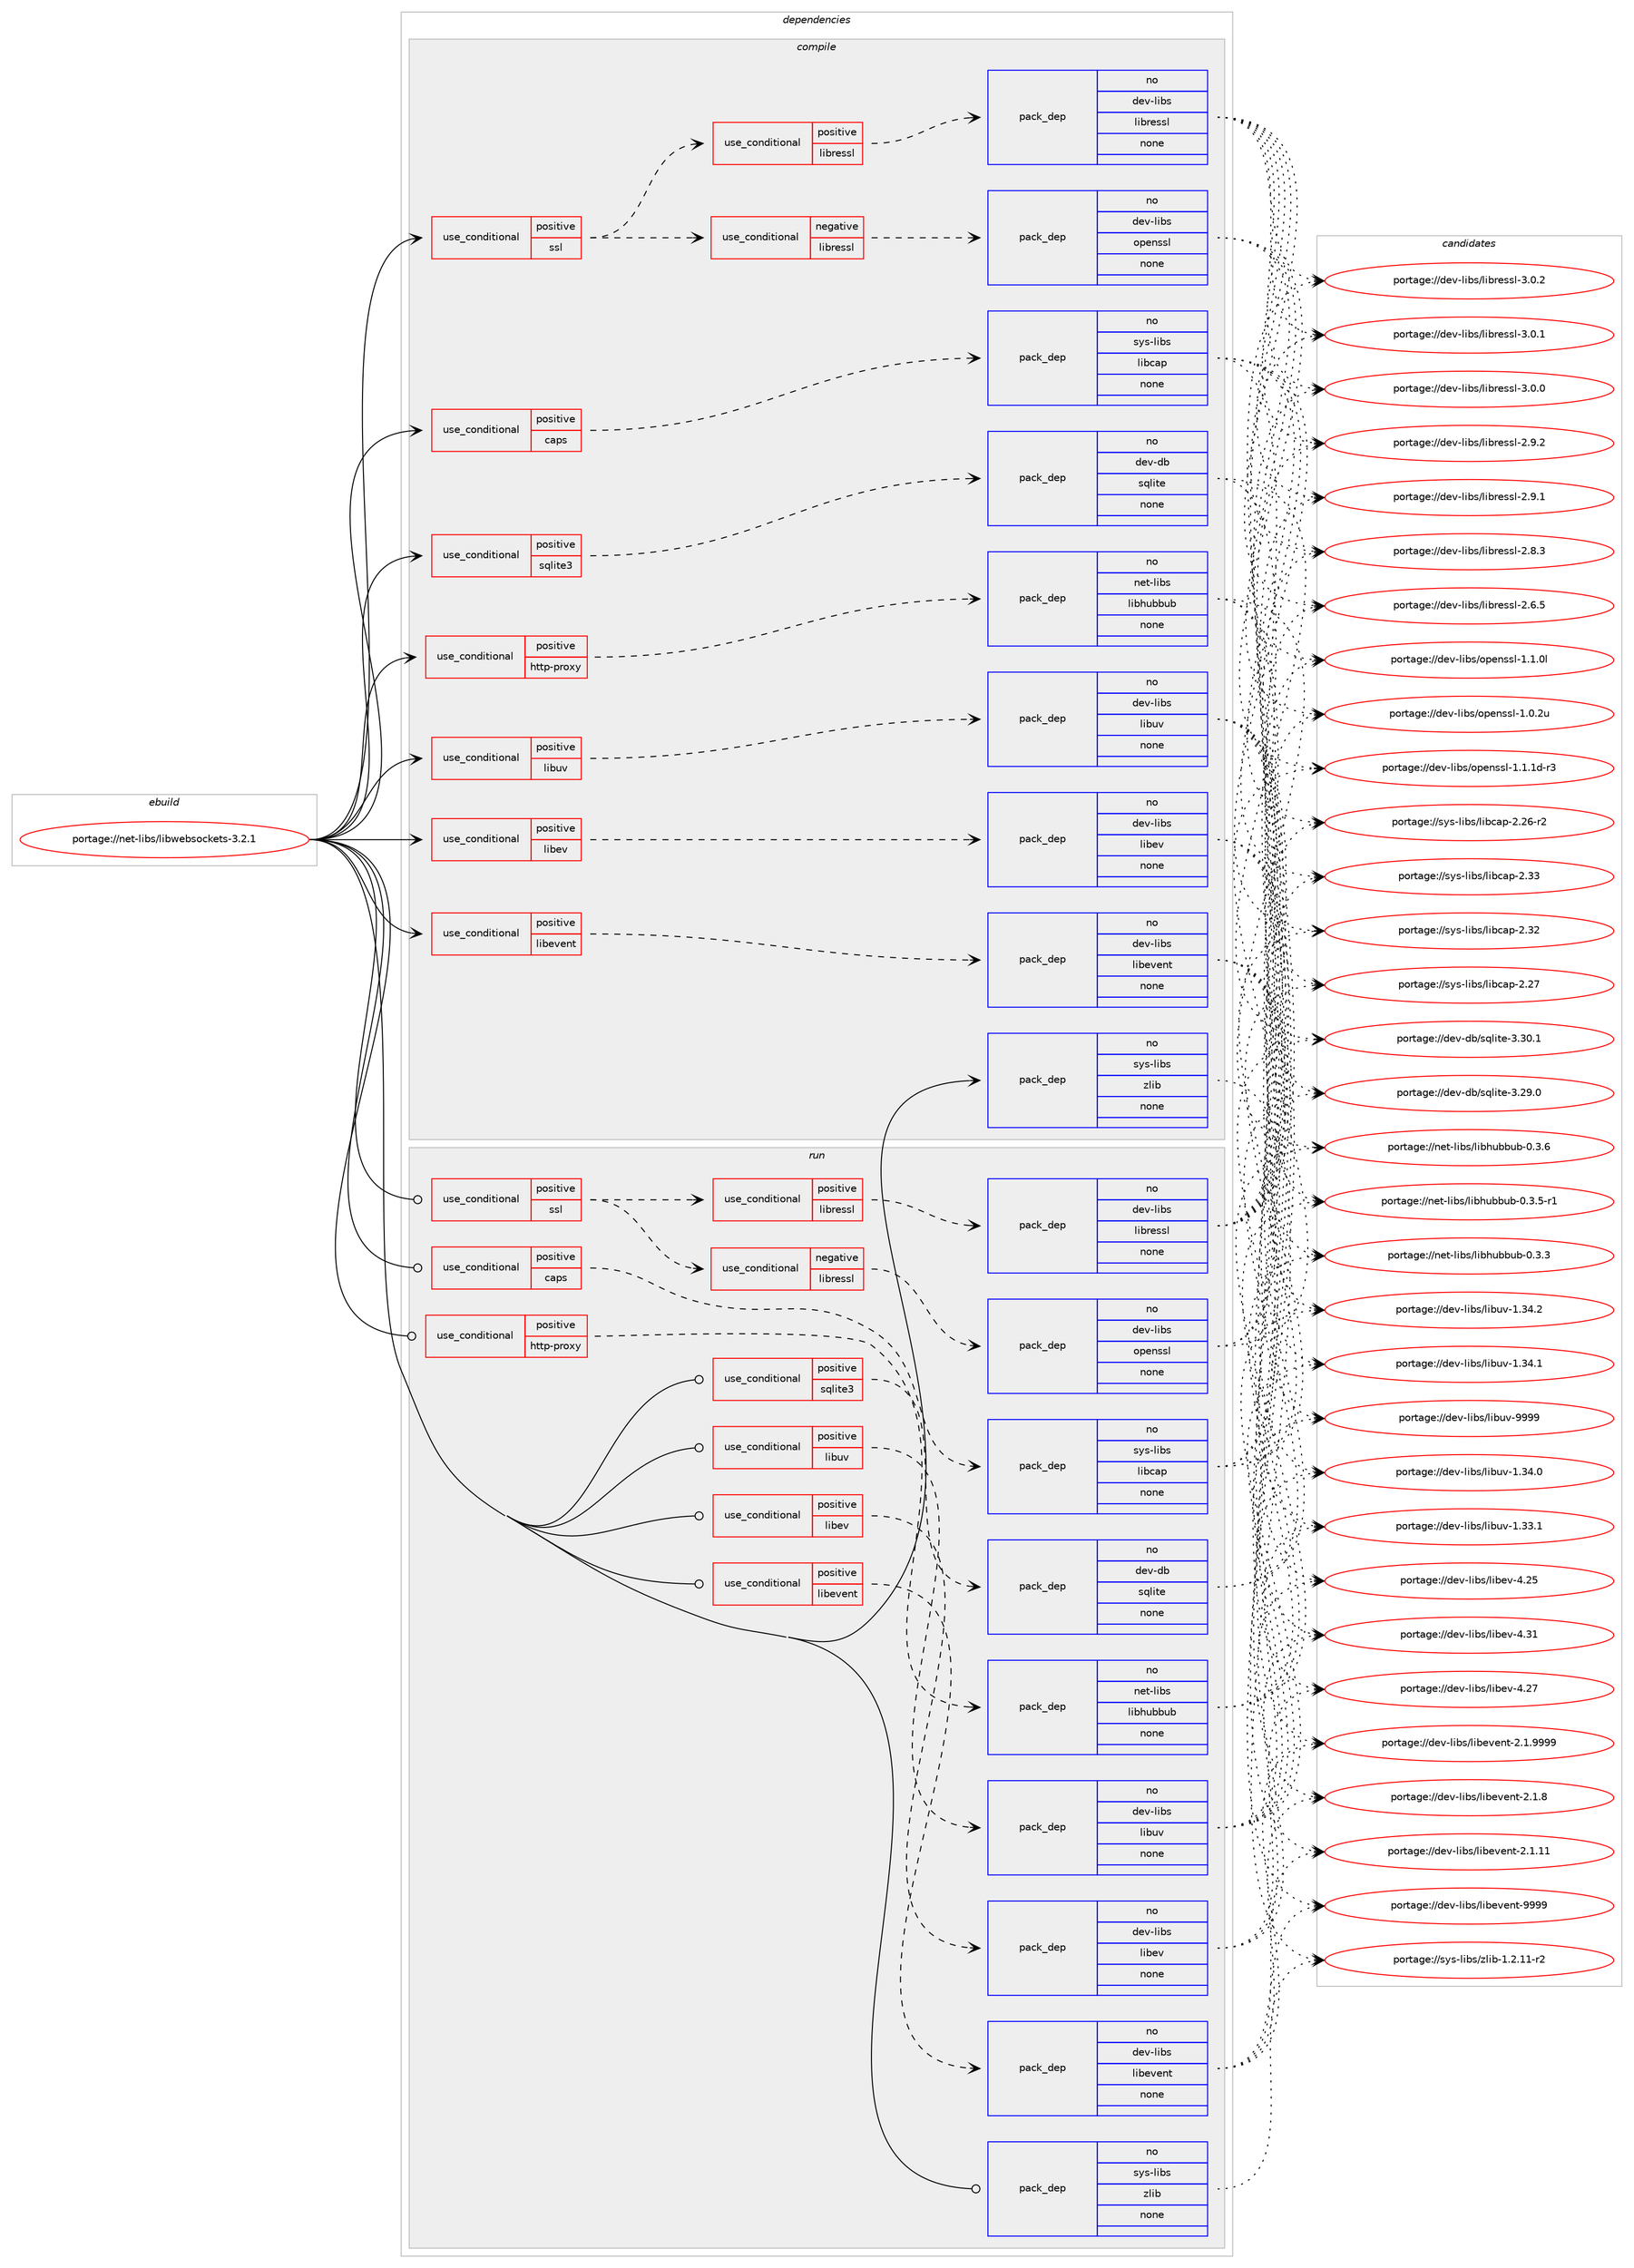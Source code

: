 digraph prolog {

# *************
# Graph options
# *************

newrank=true;
concentrate=true;
compound=true;
graph [rankdir=LR,fontname=Helvetica,fontsize=10,ranksep=1.5];#, ranksep=2.5, nodesep=0.2];
edge  [arrowhead=vee];
node  [fontname=Helvetica,fontsize=10];

# **********
# The ebuild
# **********

subgraph cluster_leftcol {
color=gray;
rank=same;
label=<<i>ebuild</i>>;
id [label="portage://net-libs/libwebsockets-3.2.1", color=red, width=4, href="../net-libs/libwebsockets-3.2.1.svg"];
}

# ****************
# The dependencies
# ****************

subgraph cluster_midcol {
color=gray;
label=<<i>dependencies</i>>;
subgraph cluster_compile {
fillcolor="#eeeeee";
style=filled;
label=<<i>compile</i>>;
subgraph cond11628 {
dependency58513 [label=<<TABLE BORDER="0" CELLBORDER="1" CELLSPACING="0" CELLPADDING="4"><TR><TD ROWSPAN="3" CELLPADDING="10">use_conditional</TD></TR><TR><TD>positive</TD></TR><TR><TD>caps</TD></TR></TABLE>>, shape=none, color=red];
subgraph pack45719 {
dependency58514 [label=<<TABLE BORDER="0" CELLBORDER="1" CELLSPACING="0" CELLPADDING="4" WIDTH="220"><TR><TD ROWSPAN="6" CELLPADDING="30">pack_dep</TD></TR><TR><TD WIDTH="110">no</TD></TR><TR><TD>sys-libs</TD></TR><TR><TD>libcap</TD></TR><TR><TD>none</TD></TR><TR><TD></TD></TR></TABLE>>, shape=none, color=blue];
}
dependency58513:e -> dependency58514:w [weight=20,style="dashed",arrowhead="vee"];
}
id:e -> dependency58513:w [weight=20,style="solid",arrowhead="vee"];
subgraph cond11629 {
dependency58515 [label=<<TABLE BORDER="0" CELLBORDER="1" CELLSPACING="0" CELLPADDING="4"><TR><TD ROWSPAN="3" CELLPADDING="10">use_conditional</TD></TR><TR><TD>positive</TD></TR><TR><TD>http-proxy</TD></TR></TABLE>>, shape=none, color=red];
subgraph pack45720 {
dependency58516 [label=<<TABLE BORDER="0" CELLBORDER="1" CELLSPACING="0" CELLPADDING="4" WIDTH="220"><TR><TD ROWSPAN="6" CELLPADDING="30">pack_dep</TD></TR><TR><TD WIDTH="110">no</TD></TR><TR><TD>net-libs</TD></TR><TR><TD>libhubbub</TD></TR><TR><TD>none</TD></TR><TR><TD></TD></TR></TABLE>>, shape=none, color=blue];
}
dependency58515:e -> dependency58516:w [weight=20,style="dashed",arrowhead="vee"];
}
id:e -> dependency58515:w [weight=20,style="solid",arrowhead="vee"];
subgraph cond11630 {
dependency58517 [label=<<TABLE BORDER="0" CELLBORDER="1" CELLSPACING="0" CELLPADDING="4"><TR><TD ROWSPAN="3" CELLPADDING="10">use_conditional</TD></TR><TR><TD>positive</TD></TR><TR><TD>libev</TD></TR></TABLE>>, shape=none, color=red];
subgraph pack45721 {
dependency58518 [label=<<TABLE BORDER="0" CELLBORDER="1" CELLSPACING="0" CELLPADDING="4" WIDTH="220"><TR><TD ROWSPAN="6" CELLPADDING="30">pack_dep</TD></TR><TR><TD WIDTH="110">no</TD></TR><TR><TD>dev-libs</TD></TR><TR><TD>libev</TD></TR><TR><TD>none</TD></TR><TR><TD></TD></TR></TABLE>>, shape=none, color=blue];
}
dependency58517:e -> dependency58518:w [weight=20,style="dashed",arrowhead="vee"];
}
id:e -> dependency58517:w [weight=20,style="solid",arrowhead="vee"];
subgraph cond11631 {
dependency58519 [label=<<TABLE BORDER="0" CELLBORDER="1" CELLSPACING="0" CELLPADDING="4"><TR><TD ROWSPAN="3" CELLPADDING="10">use_conditional</TD></TR><TR><TD>positive</TD></TR><TR><TD>libevent</TD></TR></TABLE>>, shape=none, color=red];
subgraph pack45722 {
dependency58520 [label=<<TABLE BORDER="0" CELLBORDER="1" CELLSPACING="0" CELLPADDING="4" WIDTH="220"><TR><TD ROWSPAN="6" CELLPADDING="30">pack_dep</TD></TR><TR><TD WIDTH="110">no</TD></TR><TR><TD>dev-libs</TD></TR><TR><TD>libevent</TD></TR><TR><TD>none</TD></TR><TR><TD></TD></TR></TABLE>>, shape=none, color=blue];
}
dependency58519:e -> dependency58520:w [weight=20,style="dashed",arrowhead="vee"];
}
id:e -> dependency58519:w [weight=20,style="solid",arrowhead="vee"];
subgraph cond11632 {
dependency58521 [label=<<TABLE BORDER="0" CELLBORDER="1" CELLSPACING="0" CELLPADDING="4"><TR><TD ROWSPAN="3" CELLPADDING="10">use_conditional</TD></TR><TR><TD>positive</TD></TR><TR><TD>libuv</TD></TR></TABLE>>, shape=none, color=red];
subgraph pack45723 {
dependency58522 [label=<<TABLE BORDER="0" CELLBORDER="1" CELLSPACING="0" CELLPADDING="4" WIDTH="220"><TR><TD ROWSPAN="6" CELLPADDING="30">pack_dep</TD></TR><TR><TD WIDTH="110">no</TD></TR><TR><TD>dev-libs</TD></TR><TR><TD>libuv</TD></TR><TR><TD>none</TD></TR><TR><TD></TD></TR></TABLE>>, shape=none, color=blue];
}
dependency58521:e -> dependency58522:w [weight=20,style="dashed",arrowhead="vee"];
}
id:e -> dependency58521:w [weight=20,style="solid",arrowhead="vee"];
subgraph cond11633 {
dependency58523 [label=<<TABLE BORDER="0" CELLBORDER="1" CELLSPACING="0" CELLPADDING="4"><TR><TD ROWSPAN="3" CELLPADDING="10">use_conditional</TD></TR><TR><TD>positive</TD></TR><TR><TD>sqlite3</TD></TR></TABLE>>, shape=none, color=red];
subgraph pack45724 {
dependency58524 [label=<<TABLE BORDER="0" CELLBORDER="1" CELLSPACING="0" CELLPADDING="4" WIDTH="220"><TR><TD ROWSPAN="6" CELLPADDING="30">pack_dep</TD></TR><TR><TD WIDTH="110">no</TD></TR><TR><TD>dev-db</TD></TR><TR><TD>sqlite</TD></TR><TR><TD>none</TD></TR><TR><TD></TD></TR></TABLE>>, shape=none, color=blue];
}
dependency58523:e -> dependency58524:w [weight=20,style="dashed",arrowhead="vee"];
}
id:e -> dependency58523:w [weight=20,style="solid",arrowhead="vee"];
subgraph cond11634 {
dependency58525 [label=<<TABLE BORDER="0" CELLBORDER="1" CELLSPACING="0" CELLPADDING="4"><TR><TD ROWSPAN="3" CELLPADDING="10">use_conditional</TD></TR><TR><TD>positive</TD></TR><TR><TD>ssl</TD></TR></TABLE>>, shape=none, color=red];
subgraph cond11635 {
dependency58526 [label=<<TABLE BORDER="0" CELLBORDER="1" CELLSPACING="0" CELLPADDING="4"><TR><TD ROWSPAN="3" CELLPADDING="10">use_conditional</TD></TR><TR><TD>negative</TD></TR><TR><TD>libressl</TD></TR></TABLE>>, shape=none, color=red];
subgraph pack45725 {
dependency58527 [label=<<TABLE BORDER="0" CELLBORDER="1" CELLSPACING="0" CELLPADDING="4" WIDTH="220"><TR><TD ROWSPAN="6" CELLPADDING="30">pack_dep</TD></TR><TR><TD WIDTH="110">no</TD></TR><TR><TD>dev-libs</TD></TR><TR><TD>openssl</TD></TR><TR><TD>none</TD></TR><TR><TD></TD></TR></TABLE>>, shape=none, color=blue];
}
dependency58526:e -> dependency58527:w [weight=20,style="dashed",arrowhead="vee"];
}
dependency58525:e -> dependency58526:w [weight=20,style="dashed",arrowhead="vee"];
subgraph cond11636 {
dependency58528 [label=<<TABLE BORDER="0" CELLBORDER="1" CELLSPACING="0" CELLPADDING="4"><TR><TD ROWSPAN="3" CELLPADDING="10">use_conditional</TD></TR><TR><TD>positive</TD></TR><TR><TD>libressl</TD></TR></TABLE>>, shape=none, color=red];
subgraph pack45726 {
dependency58529 [label=<<TABLE BORDER="0" CELLBORDER="1" CELLSPACING="0" CELLPADDING="4" WIDTH="220"><TR><TD ROWSPAN="6" CELLPADDING="30">pack_dep</TD></TR><TR><TD WIDTH="110">no</TD></TR><TR><TD>dev-libs</TD></TR><TR><TD>libressl</TD></TR><TR><TD>none</TD></TR><TR><TD></TD></TR></TABLE>>, shape=none, color=blue];
}
dependency58528:e -> dependency58529:w [weight=20,style="dashed",arrowhead="vee"];
}
dependency58525:e -> dependency58528:w [weight=20,style="dashed",arrowhead="vee"];
}
id:e -> dependency58525:w [weight=20,style="solid",arrowhead="vee"];
subgraph pack45727 {
dependency58530 [label=<<TABLE BORDER="0" CELLBORDER="1" CELLSPACING="0" CELLPADDING="4" WIDTH="220"><TR><TD ROWSPAN="6" CELLPADDING="30">pack_dep</TD></TR><TR><TD WIDTH="110">no</TD></TR><TR><TD>sys-libs</TD></TR><TR><TD>zlib</TD></TR><TR><TD>none</TD></TR><TR><TD></TD></TR></TABLE>>, shape=none, color=blue];
}
id:e -> dependency58530:w [weight=20,style="solid",arrowhead="vee"];
}
subgraph cluster_compileandrun {
fillcolor="#eeeeee";
style=filled;
label=<<i>compile and run</i>>;
}
subgraph cluster_run {
fillcolor="#eeeeee";
style=filled;
label=<<i>run</i>>;
subgraph cond11637 {
dependency58531 [label=<<TABLE BORDER="0" CELLBORDER="1" CELLSPACING="0" CELLPADDING="4"><TR><TD ROWSPAN="3" CELLPADDING="10">use_conditional</TD></TR><TR><TD>positive</TD></TR><TR><TD>caps</TD></TR></TABLE>>, shape=none, color=red];
subgraph pack45728 {
dependency58532 [label=<<TABLE BORDER="0" CELLBORDER="1" CELLSPACING="0" CELLPADDING="4" WIDTH="220"><TR><TD ROWSPAN="6" CELLPADDING="30">pack_dep</TD></TR><TR><TD WIDTH="110">no</TD></TR><TR><TD>sys-libs</TD></TR><TR><TD>libcap</TD></TR><TR><TD>none</TD></TR><TR><TD></TD></TR></TABLE>>, shape=none, color=blue];
}
dependency58531:e -> dependency58532:w [weight=20,style="dashed",arrowhead="vee"];
}
id:e -> dependency58531:w [weight=20,style="solid",arrowhead="odot"];
subgraph cond11638 {
dependency58533 [label=<<TABLE BORDER="0" CELLBORDER="1" CELLSPACING="0" CELLPADDING="4"><TR><TD ROWSPAN="3" CELLPADDING="10">use_conditional</TD></TR><TR><TD>positive</TD></TR><TR><TD>http-proxy</TD></TR></TABLE>>, shape=none, color=red];
subgraph pack45729 {
dependency58534 [label=<<TABLE BORDER="0" CELLBORDER="1" CELLSPACING="0" CELLPADDING="4" WIDTH="220"><TR><TD ROWSPAN="6" CELLPADDING="30">pack_dep</TD></TR><TR><TD WIDTH="110">no</TD></TR><TR><TD>net-libs</TD></TR><TR><TD>libhubbub</TD></TR><TR><TD>none</TD></TR><TR><TD></TD></TR></TABLE>>, shape=none, color=blue];
}
dependency58533:e -> dependency58534:w [weight=20,style="dashed",arrowhead="vee"];
}
id:e -> dependency58533:w [weight=20,style="solid",arrowhead="odot"];
subgraph cond11639 {
dependency58535 [label=<<TABLE BORDER="0" CELLBORDER="1" CELLSPACING="0" CELLPADDING="4"><TR><TD ROWSPAN="3" CELLPADDING="10">use_conditional</TD></TR><TR><TD>positive</TD></TR><TR><TD>libev</TD></TR></TABLE>>, shape=none, color=red];
subgraph pack45730 {
dependency58536 [label=<<TABLE BORDER="0" CELLBORDER="1" CELLSPACING="0" CELLPADDING="4" WIDTH="220"><TR><TD ROWSPAN="6" CELLPADDING="30">pack_dep</TD></TR><TR><TD WIDTH="110">no</TD></TR><TR><TD>dev-libs</TD></TR><TR><TD>libev</TD></TR><TR><TD>none</TD></TR><TR><TD></TD></TR></TABLE>>, shape=none, color=blue];
}
dependency58535:e -> dependency58536:w [weight=20,style="dashed",arrowhead="vee"];
}
id:e -> dependency58535:w [weight=20,style="solid",arrowhead="odot"];
subgraph cond11640 {
dependency58537 [label=<<TABLE BORDER="0" CELLBORDER="1" CELLSPACING="0" CELLPADDING="4"><TR><TD ROWSPAN="3" CELLPADDING="10">use_conditional</TD></TR><TR><TD>positive</TD></TR><TR><TD>libevent</TD></TR></TABLE>>, shape=none, color=red];
subgraph pack45731 {
dependency58538 [label=<<TABLE BORDER="0" CELLBORDER="1" CELLSPACING="0" CELLPADDING="4" WIDTH="220"><TR><TD ROWSPAN="6" CELLPADDING="30">pack_dep</TD></TR><TR><TD WIDTH="110">no</TD></TR><TR><TD>dev-libs</TD></TR><TR><TD>libevent</TD></TR><TR><TD>none</TD></TR><TR><TD></TD></TR></TABLE>>, shape=none, color=blue];
}
dependency58537:e -> dependency58538:w [weight=20,style="dashed",arrowhead="vee"];
}
id:e -> dependency58537:w [weight=20,style="solid",arrowhead="odot"];
subgraph cond11641 {
dependency58539 [label=<<TABLE BORDER="0" CELLBORDER="1" CELLSPACING="0" CELLPADDING="4"><TR><TD ROWSPAN="3" CELLPADDING="10">use_conditional</TD></TR><TR><TD>positive</TD></TR><TR><TD>libuv</TD></TR></TABLE>>, shape=none, color=red];
subgraph pack45732 {
dependency58540 [label=<<TABLE BORDER="0" CELLBORDER="1" CELLSPACING="0" CELLPADDING="4" WIDTH="220"><TR><TD ROWSPAN="6" CELLPADDING="30">pack_dep</TD></TR><TR><TD WIDTH="110">no</TD></TR><TR><TD>dev-libs</TD></TR><TR><TD>libuv</TD></TR><TR><TD>none</TD></TR><TR><TD></TD></TR></TABLE>>, shape=none, color=blue];
}
dependency58539:e -> dependency58540:w [weight=20,style="dashed",arrowhead="vee"];
}
id:e -> dependency58539:w [weight=20,style="solid",arrowhead="odot"];
subgraph cond11642 {
dependency58541 [label=<<TABLE BORDER="0" CELLBORDER="1" CELLSPACING="0" CELLPADDING="4"><TR><TD ROWSPAN="3" CELLPADDING="10">use_conditional</TD></TR><TR><TD>positive</TD></TR><TR><TD>sqlite3</TD></TR></TABLE>>, shape=none, color=red];
subgraph pack45733 {
dependency58542 [label=<<TABLE BORDER="0" CELLBORDER="1" CELLSPACING="0" CELLPADDING="4" WIDTH="220"><TR><TD ROWSPAN="6" CELLPADDING="30">pack_dep</TD></TR><TR><TD WIDTH="110">no</TD></TR><TR><TD>dev-db</TD></TR><TR><TD>sqlite</TD></TR><TR><TD>none</TD></TR><TR><TD></TD></TR></TABLE>>, shape=none, color=blue];
}
dependency58541:e -> dependency58542:w [weight=20,style="dashed",arrowhead="vee"];
}
id:e -> dependency58541:w [weight=20,style="solid",arrowhead="odot"];
subgraph cond11643 {
dependency58543 [label=<<TABLE BORDER="0" CELLBORDER="1" CELLSPACING="0" CELLPADDING="4"><TR><TD ROWSPAN="3" CELLPADDING="10">use_conditional</TD></TR><TR><TD>positive</TD></TR><TR><TD>ssl</TD></TR></TABLE>>, shape=none, color=red];
subgraph cond11644 {
dependency58544 [label=<<TABLE BORDER="0" CELLBORDER="1" CELLSPACING="0" CELLPADDING="4"><TR><TD ROWSPAN="3" CELLPADDING="10">use_conditional</TD></TR><TR><TD>negative</TD></TR><TR><TD>libressl</TD></TR></TABLE>>, shape=none, color=red];
subgraph pack45734 {
dependency58545 [label=<<TABLE BORDER="0" CELLBORDER="1" CELLSPACING="0" CELLPADDING="4" WIDTH="220"><TR><TD ROWSPAN="6" CELLPADDING="30">pack_dep</TD></TR><TR><TD WIDTH="110">no</TD></TR><TR><TD>dev-libs</TD></TR><TR><TD>openssl</TD></TR><TR><TD>none</TD></TR><TR><TD></TD></TR></TABLE>>, shape=none, color=blue];
}
dependency58544:e -> dependency58545:w [weight=20,style="dashed",arrowhead="vee"];
}
dependency58543:e -> dependency58544:w [weight=20,style="dashed",arrowhead="vee"];
subgraph cond11645 {
dependency58546 [label=<<TABLE BORDER="0" CELLBORDER="1" CELLSPACING="0" CELLPADDING="4"><TR><TD ROWSPAN="3" CELLPADDING="10">use_conditional</TD></TR><TR><TD>positive</TD></TR><TR><TD>libressl</TD></TR></TABLE>>, shape=none, color=red];
subgraph pack45735 {
dependency58547 [label=<<TABLE BORDER="0" CELLBORDER="1" CELLSPACING="0" CELLPADDING="4" WIDTH="220"><TR><TD ROWSPAN="6" CELLPADDING="30">pack_dep</TD></TR><TR><TD WIDTH="110">no</TD></TR><TR><TD>dev-libs</TD></TR><TR><TD>libressl</TD></TR><TR><TD>none</TD></TR><TR><TD></TD></TR></TABLE>>, shape=none, color=blue];
}
dependency58546:e -> dependency58547:w [weight=20,style="dashed",arrowhead="vee"];
}
dependency58543:e -> dependency58546:w [weight=20,style="dashed",arrowhead="vee"];
}
id:e -> dependency58543:w [weight=20,style="solid",arrowhead="odot"];
subgraph pack45736 {
dependency58548 [label=<<TABLE BORDER="0" CELLBORDER="1" CELLSPACING="0" CELLPADDING="4" WIDTH="220"><TR><TD ROWSPAN="6" CELLPADDING="30">pack_dep</TD></TR><TR><TD WIDTH="110">no</TD></TR><TR><TD>sys-libs</TD></TR><TR><TD>zlib</TD></TR><TR><TD>none</TD></TR><TR><TD></TD></TR></TABLE>>, shape=none, color=blue];
}
id:e -> dependency58548:w [weight=20,style="solid",arrowhead="odot"];
}
}

# **************
# The candidates
# **************

subgraph cluster_choices {
rank=same;
color=gray;
label=<<i>candidates</i>>;

subgraph choice45719 {
color=black;
nodesep=1;
choice1151211154510810598115471081059899971124550465151 [label="portage://sys-libs/libcap-2.33", color=red, width=4,href="../sys-libs/libcap-2.33.svg"];
choice1151211154510810598115471081059899971124550465150 [label="portage://sys-libs/libcap-2.32", color=red, width=4,href="../sys-libs/libcap-2.32.svg"];
choice1151211154510810598115471081059899971124550465055 [label="portage://sys-libs/libcap-2.27", color=red, width=4,href="../sys-libs/libcap-2.27.svg"];
choice11512111545108105981154710810598999711245504650544511450 [label="portage://sys-libs/libcap-2.26-r2", color=red, width=4,href="../sys-libs/libcap-2.26-r2.svg"];
dependency58514:e -> choice1151211154510810598115471081059899971124550465151:w [style=dotted,weight="100"];
dependency58514:e -> choice1151211154510810598115471081059899971124550465150:w [style=dotted,weight="100"];
dependency58514:e -> choice1151211154510810598115471081059899971124550465055:w [style=dotted,weight="100"];
dependency58514:e -> choice11512111545108105981154710810598999711245504650544511450:w [style=dotted,weight="100"];
}
subgraph choice45720 {
color=black;
nodesep=1;
choice11010111645108105981154710810598104117989811798454846514654 [label="portage://net-libs/libhubbub-0.3.6", color=red, width=4,href="../net-libs/libhubbub-0.3.6.svg"];
choice110101116451081059811547108105981041179898117984548465146534511449 [label="portage://net-libs/libhubbub-0.3.5-r1", color=red, width=4,href="../net-libs/libhubbub-0.3.5-r1.svg"];
choice11010111645108105981154710810598104117989811798454846514651 [label="portage://net-libs/libhubbub-0.3.3", color=red, width=4,href="../net-libs/libhubbub-0.3.3.svg"];
dependency58516:e -> choice11010111645108105981154710810598104117989811798454846514654:w [style=dotted,weight="100"];
dependency58516:e -> choice110101116451081059811547108105981041179898117984548465146534511449:w [style=dotted,weight="100"];
dependency58516:e -> choice11010111645108105981154710810598104117989811798454846514651:w [style=dotted,weight="100"];
}
subgraph choice45721 {
color=black;
nodesep=1;
choice100101118451081059811547108105981011184552465149 [label="portage://dev-libs/libev-4.31", color=red, width=4,href="../dev-libs/libev-4.31.svg"];
choice100101118451081059811547108105981011184552465055 [label="portage://dev-libs/libev-4.27", color=red, width=4,href="../dev-libs/libev-4.27.svg"];
choice100101118451081059811547108105981011184552465053 [label="portage://dev-libs/libev-4.25", color=red, width=4,href="../dev-libs/libev-4.25.svg"];
dependency58518:e -> choice100101118451081059811547108105981011184552465149:w [style=dotted,weight="100"];
dependency58518:e -> choice100101118451081059811547108105981011184552465055:w [style=dotted,weight="100"];
dependency58518:e -> choice100101118451081059811547108105981011184552465053:w [style=dotted,weight="100"];
}
subgraph choice45722 {
color=black;
nodesep=1;
choice100101118451081059811547108105981011181011101164557575757 [label="portage://dev-libs/libevent-9999", color=red, width=4,href="../dev-libs/libevent-9999.svg"];
choice10010111845108105981154710810598101118101110116455046494657575757 [label="portage://dev-libs/libevent-2.1.9999", color=red, width=4,href="../dev-libs/libevent-2.1.9999.svg"];
choice10010111845108105981154710810598101118101110116455046494656 [label="portage://dev-libs/libevent-2.1.8", color=red, width=4,href="../dev-libs/libevent-2.1.8.svg"];
choice1001011184510810598115471081059810111810111011645504649464949 [label="portage://dev-libs/libevent-2.1.11", color=red, width=4,href="../dev-libs/libevent-2.1.11.svg"];
dependency58520:e -> choice100101118451081059811547108105981011181011101164557575757:w [style=dotted,weight="100"];
dependency58520:e -> choice10010111845108105981154710810598101118101110116455046494657575757:w [style=dotted,weight="100"];
dependency58520:e -> choice10010111845108105981154710810598101118101110116455046494656:w [style=dotted,weight="100"];
dependency58520:e -> choice1001011184510810598115471081059810111810111011645504649464949:w [style=dotted,weight="100"];
}
subgraph choice45723 {
color=black;
nodesep=1;
choice100101118451081059811547108105981171184557575757 [label="portage://dev-libs/libuv-9999", color=red, width=4,href="../dev-libs/libuv-9999.svg"];
choice1001011184510810598115471081059811711845494651524650 [label="portage://dev-libs/libuv-1.34.2", color=red, width=4,href="../dev-libs/libuv-1.34.2.svg"];
choice1001011184510810598115471081059811711845494651524649 [label="portage://dev-libs/libuv-1.34.1", color=red, width=4,href="../dev-libs/libuv-1.34.1.svg"];
choice1001011184510810598115471081059811711845494651524648 [label="portage://dev-libs/libuv-1.34.0", color=red, width=4,href="../dev-libs/libuv-1.34.0.svg"];
choice1001011184510810598115471081059811711845494651514649 [label="portage://dev-libs/libuv-1.33.1", color=red, width=4,href="../dev-libs/libuv-1.33.1.svg"];
dependency58522:e -> choice100101118451081059811547108105981171184557575757:w [style=dotted,weight="100"];
dependency58522:e -> choice1001011184510810598115471081059811711845494651524650:w [style=dotted,weight="100"];
dependency58522:e -> choice1001011184510810598115471081059811711845494651524649:w [style=dotted,weight="100"];
dependency58522:e -> choice1001011184510810598115471081059811711845494651524648:w [style=dotted,weight="100"];
dependency58522:e -> choice1001011184510810598115471081059811711845494651514649:w [style=dotted,weight="100"];
}
subgraph choice45724 {
color=black;
nodesep=1;
choice10010111845100984711511310810511610145514651484649 [label="portage://dev-db/sqlite-3.30.1", color=red, width=4,href="../dev-db/sqlite-3.30.1.svg"];
choice10010111845100984711511310810511610145514650574648 [label="portage://dev-db/sqlite-3.29.0", color=red, width=4,href="../dev-db/sqlite-3.29.0.svg"];
dependency58524:e -> choice10010111845100984711511310810511610145514651484649:w [style=dotted,weight="100"];
dependency58524:e -> choice10010111845100984711511310810511610145514650574648:w [style=dotted,weight="100"];
}
subgraph choice45725 {
color=black;
nodesep=1;
choice1001011184510810598115471111121011101151151084549464946491004511451 [label="portage://dev-libs/openssl-1.1.1d-r3", color=red, width=4,href="../dev-libs/openssl-1.1.1d-r3.svg"];
choice100101118451081059811547111112101110115115108454946494648108 [label="portage://dev-libs/openssl-1.1.0l", color=red, width=4,href="../dev-libs/openssl-1.1.0l.svg"];
choice100101118451081059811547111112101110115115108454946484650117 [label="portage://dev-libs/openssl-1.0.2u", color=red, width=4,href="../dev-libs/openssl-1.0.2u.svg"];
dependency58527:e -> choice1001011184510810598115471111121011101151151084549464946491004511451:w [style=dotted,weight="100"];
dependency58527:e -> choice100101118451081059811547111112101110115115108454946494648108:w [style=dotted,weight="100"];
dependency58527:e -> choice100101118451081059811547111112101110115115108454946484650117:w [style=dotted,weight="100"];
}
subgraph choice45726 {
color=black;
nodesep=1;
choice10010111845108105981154710810598114101115115108455146484650 [label="portage://dev-libs/libressl-3.0.2", color=red, width=4,href="../dev-libs/libressl-3.0.2.svg"];
choice10010111845108105981154710810598114101115115108455146484649 [label="portage://dev-libs/libressl-3.0.1", color=red, width=4,href="../dev-libs/libressl-3.0.1.svg"];
choice10010111845108105981154710810598114101115115108455146484648 [label="portage://dev-libs/libressl-3.0.0", color=red, width=4,href="../dev-libs/libressl-3.0.0.svg"];
choice10010111845108105981154710810598114101115115108455046574650 [label="portage://dev-libs/libressl-2.9.2", color=red, width=4,href="../dev-libs/libressl-2.9.2.svg"];
choice10010111845108105981154710810598114101115115108455046574649 [label="portage://dev-libs/libressl-2.9.1", color=red, width=4,href="../dev-libs/libressl-2.9.1.svg"];
choice10010111845108105981154710810598114101115115108455046564651 [label="portage://dev-libs/libressl-2.8.3", color=red, width=4,href="../dev-libs/libressl-2.8.3.svg"];
choice10010111845108105981154710810598114101115115108455046544653 [label="portage://dev-libs/libressl-2.6.5", color=red, width=4,href="../dev-libs/libressl-2.6.5.svg"];
dependency58529:e -> choice10010111845108105981154710810598114101115115108455146484650:w [style=dotted,weight="100"];
dependency58529:e -> choice10010111845108105981154710810598114101115115108455146484649:w [style=dotted,weight="100"];
dependency58529:e -> choice10010111845108105981154710810598114101115115108455146484648:w [style=dotted,weight="100"];
dependency58529:e -> choice10010111845108105981154710810598114101115115108455046574650:w [style=dotted,weight="100"];
dependency58529:e -> choice10010111845108105981154710810598114101115115108455046574649:w [style=dotted,weight="100"];
dependency58529:e -> choice10010111845108105981154710810598114101115115108455046564651:w [style=dotted,weight="100"];
dependency58529:e -> choice10010111845108105981154710810598114101115115108455046544653:w [style=dotted,weight="100"];
}
subgraph choice45727 {
color=black;
nodesep=1;
choice11512111545108105981154712210810598454946504649494511450 [label="portage://sys-libs/zlib-1.2.11-r2", color=red, width=4,href="../sys-libs/zlib-1.2.11-r2.svg"];
dependency58530:e -> choice11512111545108105981154712210810598454946504649494511450:w [style=dotted,weight="100"];
}
subgraph choice45728 {
color=black;
nodesep=1;
choice1151211154510810598115471081059899971124550465151 [label="portage://sys-libs/libcap-2.33", color=red, width=4,href="../sys-libs/libcap-2.33.svg"];
choice1151211154510810598115471081059899971124550465150 [label="portage://sys-libs/libcap-2.32", color=red, width=4,href="../sys-libs/libcap-2.32.svg"];
choice1151211154510810598115471081059899971124550465055 [label="portage://sys-libs/libcap-2.27", color=red, width=4,href="../sys-libs/libcap-2.27.svg"];
choice11512111545108105981154710810598999711245504650544511450 [label="portage://sys-libs/libcap-2.26-r2", color=red, width=4,href="../sys-libs/libcap-2.26-r2.svg"];
dependency58532:e -> choice1151211154510810598115471081059899971124550465151:w [style=dotted,weight="100"];
dependency58532:e -> choice1151211154510810598115471081059899971124550465150:w [style=dotted,weight="100"];
dependency58532:e -> choice1151211154510810598115471081059899971124550465055:w [style=dotted,weight="100"];
dependency58532:e -> choice11512111545108105981154710810598999711245504650544511450:w [style=dotted,weight="100"];
}
subgraph choice45729 {
color=black;
nodesep=1;
choice11010111645108105981154710810598104117989811798454846514654 [label="portage://net-libs/libhubbub-0.3.6", color=red, width=4,href="../net-libs/libhubbub-0.3.6.svg"];
choice110101116451081059811547108105981041179898117984548465146534511449 [label="portage://net-libs/libhubbub-0.3.5-r1", color=red, width=4,href="../net-libs/libhubbub-0.3.5-r1.svg"];
choice11010111645108105981154710810598104117989811798454846514651 [label="portage://net-libs/libhubbub-0.3.3", color=red, width=4,href="../net-libs/libhubbub-0.3.3.svg"];
dependency58534:e -> choice11010111645108105981154710810598104117989811798454846514654:w [style=dotted,weight="100"];
dependency58534:e -> choice110101116451081059811547108105981041179898117984548465146534511449:w [style=dotted,weight="100"];
dependency58534:e -> choice11010111645108105981154710810598104117989811798454846514651:w [style=dotted,weight="100"];
}
subgraph choice45730 {
color=black;
nodesep=1;
choice100101118451081059811547108105981011184552465149 [label="portage://dev-libs/libev-4.31", color=red, width=4,href="../dev-libs/libev-4.31.svg"];
choice100101118451081059811547108105981011184552465055 [label="portage://dev-libs/libev-4.27", color=red, width=4,href="../dev-libs/libev-4.27.svg"];
choice100101118451081059811547108105981011184552465053 [label="portage://dev-libs/libev-4.25", color=red, width=4,href="../dev-libs/libev-4.25.svg"];
dependency58536:e -> choice100101118451081059811547108105981011184552465149:w [style=dotted,weight="100"];
dependency58536:e -> choice100101118451081059811547108105981011184552465055:w [style=dotted,weight="100"];
dependency58536:e -> choice100101118451081059811547108105981011184552465053:w [style=dotted,weight="100"];
}
subgraph choice45731 {
color=black;
nodesep=1;
choice100101118451081059811547108105981011181011101164557575757 [label="portage://dev-libs/libevent-9999", color=red, width=4,href="../dev-libs/libevent-9999.svg"];
choice10010111845108105981154710810598101118101110116455046494657575757 [label="portage://dev-libs/libevent-2.1.9999", color=red, width=4,href="../dev-libs/libevent-2.1.9999.svg"];
choice10010111845108105981154710810598101118101110116455046494656 [label="portage://dev-libs/libevent-2.1.8", color=red, width=4,href="../dev-libs/libevent-2.1.8.svg"];
choice1001011184510810598115471081059810111810111011645504649464949 [label="portage://dev-libs/libevent-2.1.11", color=red, width=4,href="../dev-libs/libevent-2.1.11.svg"];
dependency58538:e -> choice100101118451081059811547108105981011181011101164557575757:w [style=dotted,weight="100"];
dependency58538:e -> choice10010111845108105981154710810598101118101110116455046494657575757:w [style=dotted,weight="100"];
dependency58538:e -> choice10010111845108105981154710810598101118101110116455046494656:w [style=dotted,weight="100"];
dependency58538:e -> choice1001011184510810598115471081059810111810111011645504649464949:w [style=dotted,weight="100"];
}
subgraph choice45732 {
color=black;
nodesep=1;
choice100101118451081059811547108105981171184557575757 [label="portage://dev-libs/libuv-9999", color=red, width=4,href="../dev-libs/libuv-9999.svg"];
choice1001011184510810598115471081059811711845494651524650 [label="portage://dev-libs/libuv-1.34.2", color=red, width=4,href="../dev-libs/libuv-1.34.2.svg"];
choice1001011184510810598115471081059811711845494651524649 [label="portage://dev-libs/libuv-1.34.1", color=red, width=4,href="../dev-libs/libuv-1.34.1.svg"];
choice1001011184510810598115471081059811711845494651524648 [label="portage://dev-libs/libuv-1.34.0", color=red, width=4,href="../dev-libs/libuv-1.34.0.svg"];
choice1001011184510810598115471081059811711845494651514649 [label="portage://dev-libs/libuv-1.33.1", color=red, width=4,href="../dev-libs/libuv-1.33.1.svg"];
dependency58540:e -> choice100101118451081059811547108105981171184557575757:w [style=dotted,weight="100"];
dependency58540:e -> choice1001011184510810598115471081059811711845494651524650:w [style=dotted,weight="100"];
dependency58540:e -> choice1001011184510810598115471081059811711845494651524649:w [style=dotted,weight="100"];
dependency58540:e -> choice1001011184510810598115471081059811711845494651524648:w [style=dotted,weight="100"];
dependency58540:e -> choice1001011184510810598115471081059811711845494651514649:w [style=dotted,weight="100"];
}
subgraph choice45733 {
color=black;
nodesep=1;
choice10010111845100984711511310810511610145514651484649 [label="portage://dev-db/sqlite-3.30.1", color=red, width=4,href="../dev-db/sqlite-3.30.1.svg"];
choice10010111845100984711511310810511610145514650574648 [label="portage://dev-db/sqlite-3.29.0", color=red, width=4,href="../dev-db/sqlite-3.29.0.svg"];
dependency58542:e -> choice10010111845100984711511310810511610145514651484649:w [style=dotted,weight="100"];
dependency58542:e -> choice10010111845100984711511310810511610145514650574648:w [style=dotted,weight="100"];
}
subgraph choice45734 {
color=black;
nodesep=1;
choice1001011184510810598115471111121011101151151084549464946491004511451 [label="portage://dev-libs/openssl-1.1.1d-r3", color=red, width=4,href="../dev-libs/openssl-1.1.1d-r3.svg"];
choice100101118451081059811547111112101110115115108454946494648108 [label="portage://dev-libs/openssl-1.1.0l", color=red, width=4,href="../dev-libs/openssl-1.1.0l.svg"];
choice100101118451081059811547111112101110115115108454946484650117 [label="portage://dev-libs/openssl-1.0.2u", color=red, width=4,href="../dev-libs/openssl-1.0.2u.svg"];
dependency58545:e -> choice1001011184510810598115471111121011101151151084549464946491004511451:w [style=dotted,weight="100"];
dependency58545:e -> choice100101118451081059811547111112101110115115108454946494648108:w [style=dotted,weight="100"];
dependency58545:e -> choice100101118451081059811547111112101110115115108454946484650117:w [style=dotted,weight="100"];
}
subgraph choice45735 {
color=black;
nodesep=1;
choice10010111845108105981154710810598114101115115108455146484650 [label="portage://dev-libs/libressl-3.0.2", color=red, width=4,href="../dev-libs/libressl-3.0.2.svg"];
choice10010111845108105981154710810598114101115115108455146484649 [label="portage://dev-libs/libressl-3.0.1", color=red, width=4,href="../dev-libs/libressl-3.0.1.svg"];
choice10010111845108105981154710810598114101115115108455146484648 [label="portage://dev-libs/libressl-3.0.0", color=red, width=4,href="../dev-libs/libressl-3.0.0.svg"];
choice10010111845108105981154710810598114101115115108455046574650 [label="portage://dev-libs/libressl-2.9.2", color=red, width=4,href="../dev-libs/libressl-2.9.2.svg"];
choice10010111845108105981154710810598114101115115108455046574649 [label="portage://dev-libs/libressl-2.9.1", color=red, width=4,href="../dev-libs/libressl-2.9.1.svg"];
choice10010111845108105981154710810598114101115115108455046564651 [label="portage://dev-libs/libressl-2.8.3", color=red, width=4,href="../dev-libs/libressl-2.8.3.svg"];
choice10010111845108105981154710810598114101115115108455046544653 [label="portage://dev-libs/libressl-2.6.5", color=red, width=4,href="../dev-libs/libressl-2.6.5.svg"];
dependency58547:e -> choice10010111845108105981154710810598114101115115108455146484650:w [style=dotted,weight="100"];
dependency58547:e -> choice10010111845108105981154710810598114101115115108455146484649:w [style=dotted,weight="100"];
dependency58547:e -> choice10010111845108105981154710810598114101115115108455146484648:w [style=dotted,weight="100"];
dependency58547:e -> choice10010111845108105981154710810598114101115115108455046574650:w [style=dotted,weight="100"];
dependency58547:e -> choice10010111845108105981154710810598114101115115108455046574649:w [style=dotted,weight="100"];
dependency58547:e -> choice10010111845108105981154710810598114101115115108455046564651:w [style=dotted,weight="100"];
dependency58547:e -> choice10010111845108105981154710810598114101115115108455046544653:w [style=dotted,weight="100"];
}
subgraph choice45736 {
color=black;
nodesep=1;
choice11512111545108105981154712210810598454946504649494511450 [label="portage://sys-libs/zlib-1.2.11-r2", color=red, width=4,href="../sys-libs/zlib-1.2.11-r2.svg"];
dependency58548:e -> choice11512111545108105981154712210810598454946504649494511450:w [style=dotted,weight="100"];
}
}

}
